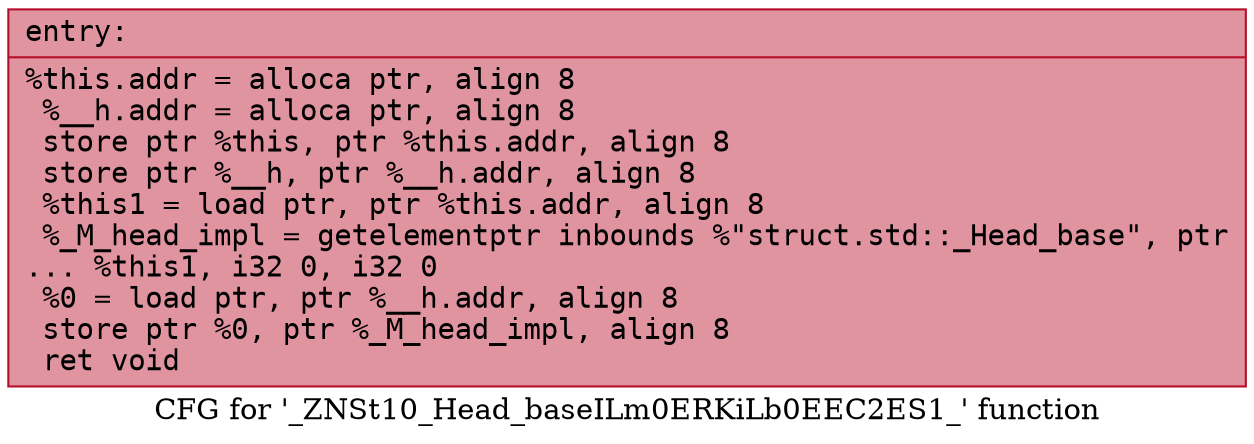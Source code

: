 digraph "CFG for '_ZNSt10_Head_baseILm0ERKiLb0EEC2ES1_' function" {
	label="CFG for '_ZNSt10_Head_baseILm0ERKiLb0EEC2ES1_' function";

	Node0x55ba30572120 [shape=record,color="#b70d28ff", style=filled, fillcolor="#b70d2870" fontname="Courier",label="{entry:\l|  %this.addr = alloca ptr, align 8\l  %__h.addr = alloca ptr, align 8\l  store ptr %this, ptr %this.addr, align 8\l  store ptr %__h, ptr %__h.addr, align 8\l  %this1 = load ptr, ptr %this.addr, align 8\l  %_M_head_impl = getelementptr inbounds %\"struct.std::_Head_base\", ptr\l... %this1, i32 0, i32 0\l  %0 = load ptr, ptr %__h.addr, align 8\l  store ptr %0, ptr %_M_head_impl, align 8\l  ret void\l}"];
}
